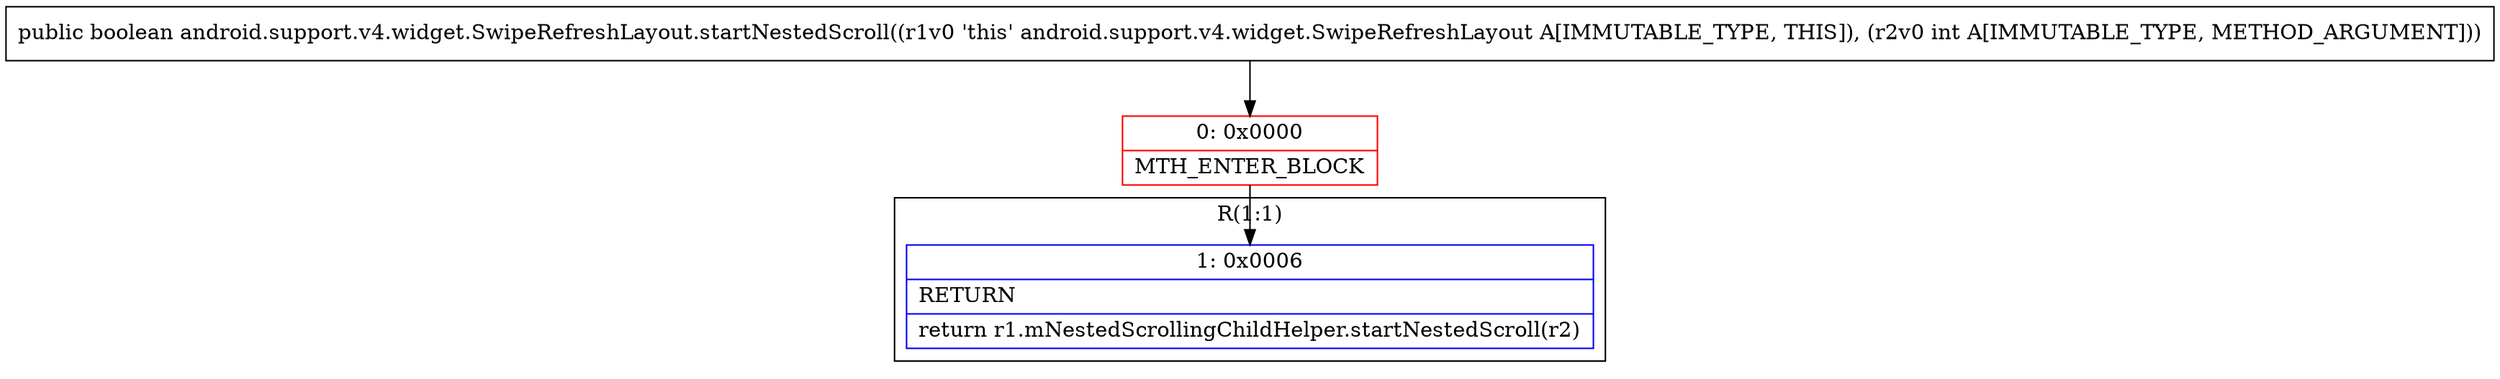 digraph "CFG forandroid.support.v4.widget.SwipeRefreshLayout.startNestedScroll(I)Z" {
subgraph cluster_Region_1368840317 {
label = "R(1:1)";
node [shape=record,color=blue];
Node_1 [shape=record,label="{1\:\ 0x0006|RETURN\l|return r1.mNestedScrollingChildHelper.startNestedScroll(r2)\l}"];
}
Node_0 [shape=record,color=red,label="{0\:\ 0x0000|MTH_ENTER_BLOCK\l}"];
MethodNode[shape=record,label="{public boolean android.support.v4.widget.SwipeRefreshLayout.startNestedScroll((r1v0 'this' android.support.v4.widget.SwipeRefreshLayout A[IMMUTABLE_TYPE, THIS]), (r2v0 int A[IMMUTABLE_TYPE, METHOD_ARGUMENT])) }"];
MethodNode -> Node_0;
Node_0 -> Node_1;
}

